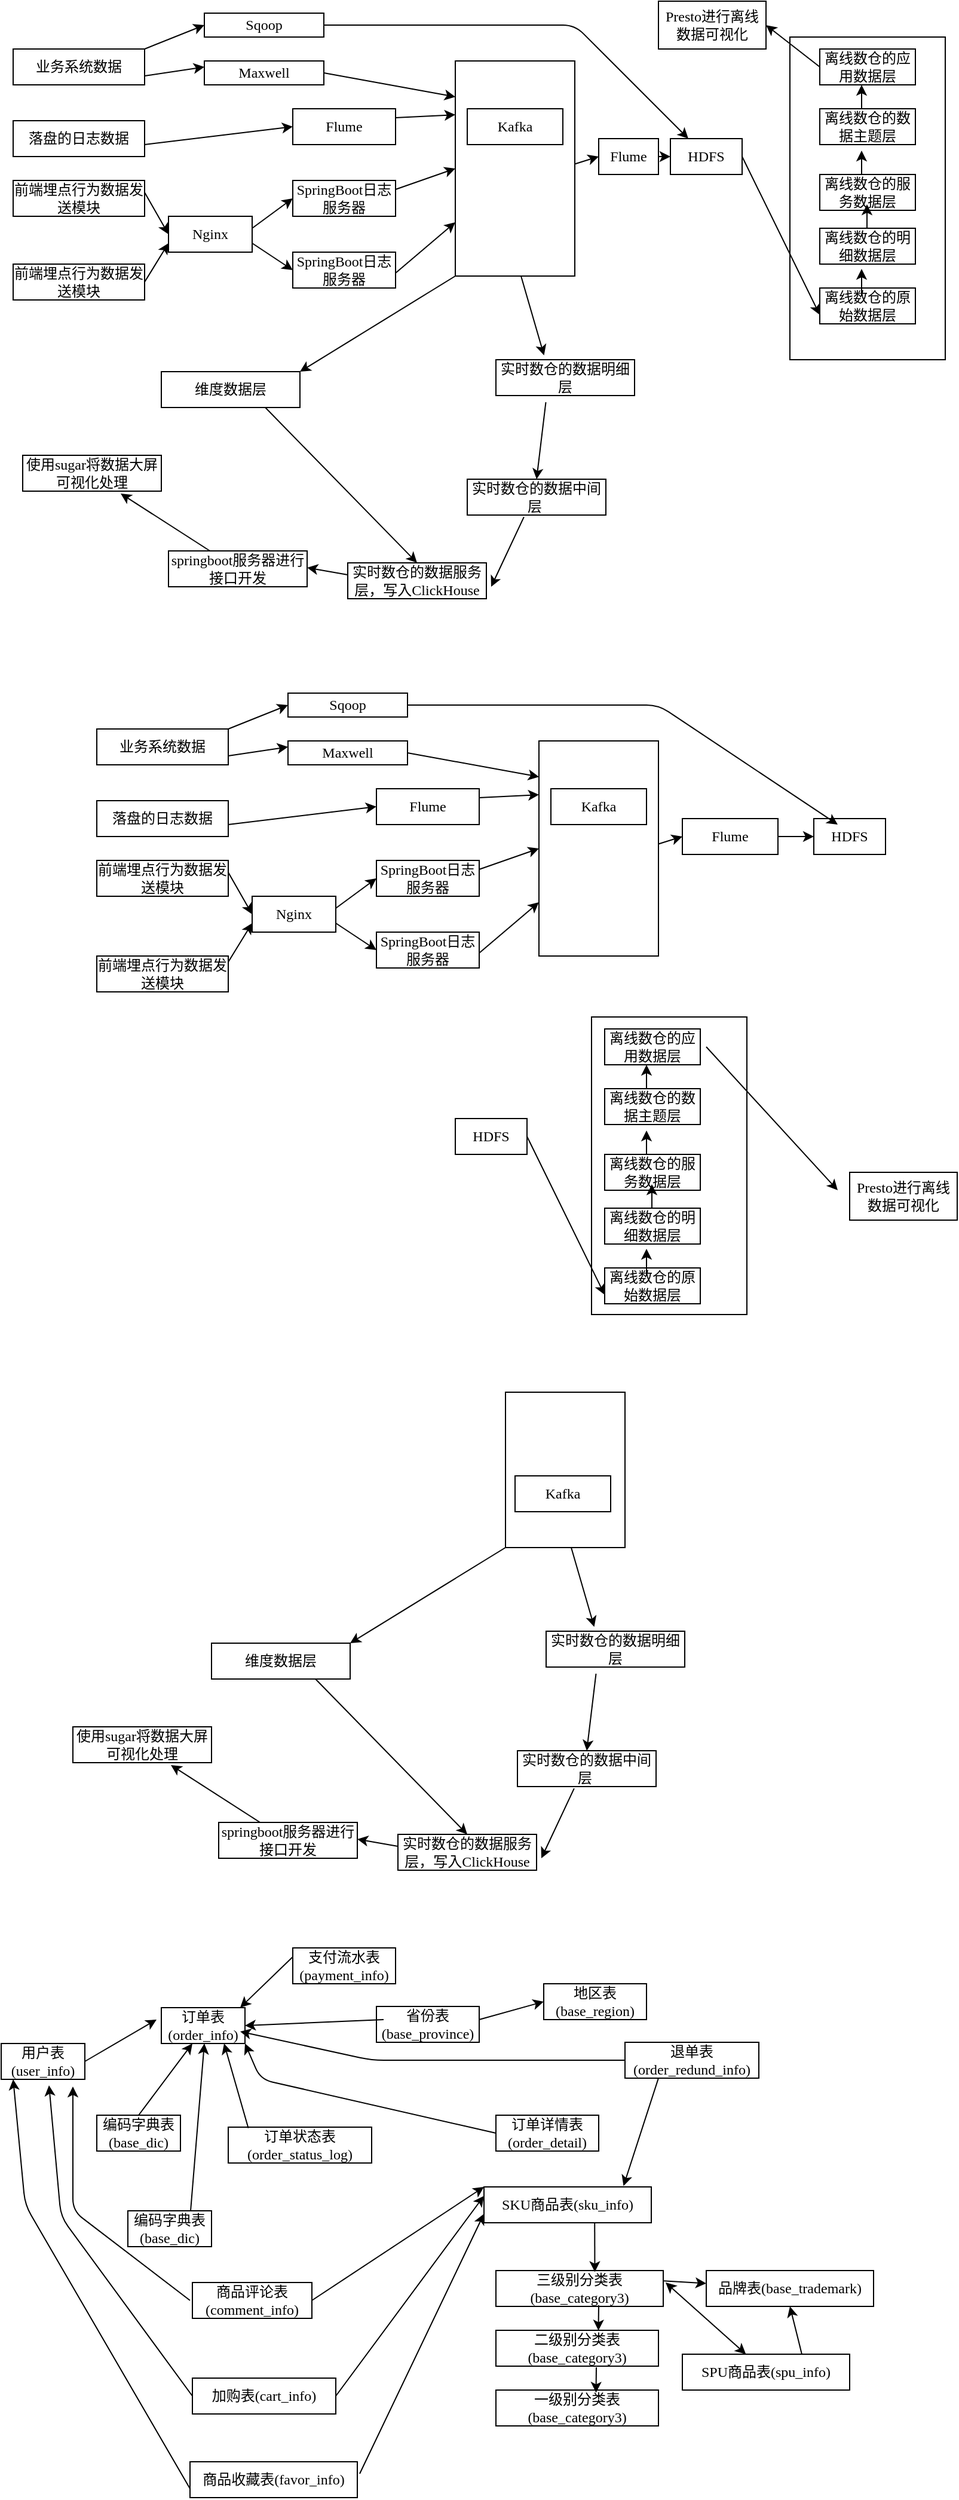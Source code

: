 <mxfile version="14.7.10" type="github">
  <diagram id="Qwx9zq2sir0bRJ4KOppv" name="Page-1">
    <mxGraphModel dx="865" dy="463" grid="1" gridSize="10" guides="1" tooltips="1" connect="1" arrows="1" fold="1" page="1" pageScale="1" pageWidth="827" pageHeight="1169" math="0" shadow="0">
      <root>
        <mxCell id="0" />
        <mxCell id="1" parent="0" />
        <mxCell id="wg6ZkskC5Z3pUsl3hz7F-1" value="业务系统数据" style="rounded=0;whiteSpace=wrap;html=1;fontFamily=楷体;" vertex="1" parent="1">
          <mxGeometry x="20" y="101" width="110" height="30" as="geometry" />
        </mxCell>
        <mxCell id="wg6ZkskC5Z3pUsl3hz7F-2" value="Sqoop" style="rounded=0;whiteSpace=wrap;html=1;fontFamily=楷体;" vertex="1" parent="1">
          <mxGeometry x="180" y="71" width="100" height="20" as="geometry" />
        </mxCell>
        <mxCell id="wg6ZkskC5Z3pUsl3hz7F-3" value="Maxwell" style="rounded=0;whiteSpace=wrap;html=1;fontFamily=楷体;" vertex="1" parent="1">
          <mxGeometry x="180" y="111" width="100" height="20" as="geometry" />
        </mxCell>
        <mxCell id="wg6ZkskC5Z3pUsl3hz7F-4" value="" style="endArrow=classic;html=1;exitX=1;exitY=0;exitDx=0;exitDy=0;fontFamily=楷体;" edge="1" parent="1" source="wg6ZkskC5Z3pUsl3hz7F-1">
          <mxGeometry width="50" height="50" relative="1" as="geometry">
            <mxPoint x="130" y="121" as="sourcePoint" />
            <mxPoint x="180" y="81" as="targetPoint" />
          </mxGeometry>
        </mxCell>
        <mxCell id="wg6ZkskC5Z3pUsl3hz7F-6" value="落盘的日志数据" style="rounded=0;whiteSpace=wrap;html=1;fontFamily=楷体;" vertex="1" parent="1">
          <mxGeometry x="20" y="161" width="110" height="30" as="geometry" />
        </mxCell>
        <mxCell id="wg6ZkskC5Z3pUsl3hz7F-7" value="前端埋点行为数据发送模块" style="rounded=0;whiteSpace=wrap;html=1;fontFamily=楷体;" vertex="1" parent="1">
          <mxGeometry x="20" y="281" width="110" height="30" as="geometry" />
        </mxCell>
        <mxCell id="wg6ZkskC5Z3pUsl3hz7F-8" value="前端埋点行为数据发送模块" style="rounded=0;whiteSpace=wrap;html=1;fontFamily=楷体;" vertex="1" parent="1">
          <mxGeometry x="20" y="211" width="110" height="30" as="geometry" />
        </mxCell>
        <mxCell id="wg6ZkskC5Z3pUsl3hz7F-9" value="Nginx" style="rounded=0;whiteSpace=wrap;html=1;fontFamily=楷体;" vertex="1" parent="1">
          <mxGeometry x="150" y="241" width="70" height="30" as="geometry" />
        </mxCell>
        <mxCell id="wg6ZkskC5Z3pUsl3hz7F-10" value="SpringBoot日志服务器" style="rounded=0;whiteSpace=wrap;html=1;fontFamily=楷体;" vertex="1" parent="1">
          <mxGeometry x="254" y="211" width="86" height="30" as="geometry" />
        </mxCell>
        <mxCell id="wg6ZkskC5Z3pUsl3hz7F-11" value="SpringBoot日志服务器" style="rounded=0;whiteSpace=wrap;html=1;fontFamily=楷体;" vertex="1" parent="1">
          <mxGeometry x="254" y="271" width="86" height="30" as="geometry" />
        </mxCell>
        <mxCell id="wg6ZkskC5Z3pUsl3hz7F-13" value="" style="rounded=0;whiteSpace=wrap;html=1;fontFamily=楷体;" vertex="1" parent="1">
          <mxGeometry x="390" y="111" width="100" height="180" as="geometry" />
        </mxCell>
        <mxCell id="wg6ZkskC5Z3pUsl3hz7F-14" value="Flume" style="rounded=0;whiteSpace=wrap;html=1;fontFamily=楷体;" vertex="1" parent="1">
          <mxGeometry x="254" y="151" width="86" height="30" as="geometry" />
        </mxCell>
        <mxCell id="wg6ZkskC5Z3pUsl3hz7F-15" value="Flume" style="rounded=0;whiteSpace=wrap;html=1;fontFamily=楷体;" vertex="1" parent="1">
          <mxGeometry x="510" y="176" width="50" height="30" as="geometry" />
        </mxCell>
        <mxCell id="wg6ZkskC5Z3pUsl3hz7F-16" value="HDFS" style="rounded=0;whiteSpace=wrap;html=1;fontFamily=楷体;" vertex="1" parent="1">
          <mxGeometry x="570" y="176" width="60" height="30" as="geometry" />
        </mxCell>
        <mxCell id="wg6ZkskC5Z3pUsl3hz7F-419" value="" style="rounded=0;whiteSpace=wrap;html=1;fontFamily=楷体;" vertex="1" parent="1">
          <mxGeometry x="670" y="91" width="130" height="270" as="geometry" />
        </mxCell>
        <mxCell id="wg6ZkskC5Z3pUsl3hz7F-420" value="Presto进行离线数据可视化" style="rounded=0;whiteSpace=wrap;html=1;fontFamily=楷体;" vertex="1" parent="1">
          <mxGeometry x="560" y="61" width="90" height="40" as="geometry" />
        </mxCell>
        <mxCell id="wg6ZkskC5Z3pUsl3hz7F-421" value="Kafka" style="rounded=0;whiteSpace=wrap;html=1;fontFamily=楷体;" vertex="1" parent="1">
          <mxGeometry x="400" y="151" width="80" height="30" as="geometry" />
        </mxCell>
        <mxCell id="wg6ZkskC5Z3pUsl3hz7F-422" value="" style="endArrow=classic;html=1;exitX=1;exitY=0.75;exitDx=0;exitDy=0;entryX=0;entryY=0.25;entryDx=0;entryDy=0;fontFamily=楷体;" edge="1" parent="1" source="wg6ZkskC5Z3pUsl3hz7F-1" target="wg6ZkskC5Z3pUsl3hz7F-3">
          <mxGeometry width="50" height="50" relative="1" as="geometry">
            <mxPoint x="140" y="111" as="sourcePoint" />
            <mxPoint x="190" y="91" as="targetPoint" />
          </mxGeometry>
        </mxCell>
        <mxCell id="wg6ZkskC5Z3pUsl3hz7F-423" value="离线数仓的明细数据层" style="rounded=0;whiteSpace=wrap;html=1;fontFamily=楷体;" vertex="1" parent="1">
          <mxGeometry x="695" y="251" width="80" height="30" as="geometry" />
        </mxCell>
        <mxCell id="wg6ZkskC5Z3pUsl3hz7F-424" value="离线数仓的服务数据层" style="rounded=0;whiteSpace=wrap;html=1;fontFamily=楷体;" vertex="1" parent="1">
          <mxGeometry x="695" y="206" width="80" height="30" as="geometry" />
        </mxCell>
        <mxCell id="wg6ZkskC5Z3pUsl3hz7F-425" value="离线数仓的数据主题层" style="rounded=0;whiteSpace=wrap;html=1;fontFamily=楷体;" vertex="1" parent="1">
          <mxGeometry x="695" y="151" width="80" height="30" as="geometry" />
        </mxCell>
        <mxCell id="wg6ZkskC5Z3pUsl3hz7F-426" value="离线数仓的应用数据层" style="rounded=0;whiteSpace=wrap;html=1;fontFamily=楷体;" vertex="1" parent="1">
          <mxGeometry x="695" y="101" width="80" height="30" as="geometry" />
        </mxCell>
        <mxCell id="wg6ZkskC5Z3pUsl3hz7F-427" value="离线数仓的原始数据层" style="rounded=0;whiteSpace=wrap;html=1;fontFamily=楷体;" vertex="1" parent="1">
          <mxGeometry x="695" y="301" width="80" height="30" as="geometry" />
        </mxCell>
        <mxCell id="wg6ZkskC5Z3pUsl3hz7F-428" value="实时数仓的数据明细层" style="rounded=0;whiteSpace=wrap;html=1;fontFamily=楷体;" vertex="1" parent="1">
          <mxGeometry x="424" y="361" width="116" height="30" as="geometry" />
        </mxCell>
        <mxCell id="wg6ZkskC5Z3pUsl3hz7F-429" value="实时数仓的数据中间层&lt;span style=&quot;white-space: pre&quot;&gt;	&lt;/span&gt;" style="rounded=0;whiteSpace=wrap;html=1;fontFamily=楷体;" vertex="1" parent="1">
          <mxGeometry x="400" y="461" width="116" height="30" as="geometry" />
        </mxCell>
        <mxCell id="wg6ZkskC5Z3pUsl3hz7F-430" value="实时数仓的数据服务层，写入ClickHouse" style="rounded=0;whiteSpace=wrap;html=1;fontFamily=楷体;" vertex="1" parent="1">
          <mxGeometry x="300" y="531" width="116" height="30" as="geometry" />
        </mxCell>
        <mxCell id="wg6ZkskC5Z3pUsl3hz7F-431" value="springboot服务器进行接口开发" style="rounded=0;whiteSpace=wrap;html=1;fontFamily=楷体;" vertex="1" parent="1">
          <mxGeometry x="150" y="521" width="116" height="30" as="geometry" />
        </mxCell>
        <mxCell id="wg6ZkskC5Z3pUsl3hz7F-432" value="使用sugar将数据大屏可视化处理" style="rounded=0;whiteSpace=wrap;html=1;fontFamily=楷体;" vertex="1" parent="1">
          <mxGeometry x="28" y="441" width="116" height="30" as="geometry" />
        </mxCell>
        <mxCell id="wg6ZkskC5Z3pUsl3hz7F-433" value="维度数据层" style="rounded=0;whiteSpace=wrap;html=1;fontFamily=楷体;" vertex="1" parent="1">
          <mxGeometry x="144" y="371" width="116" height="30" as="geometry" />
        </mxCell>
        <mxCell id="wg6ZkskC5Z3pUsl3hz7F-434" value="" style="endArrow=classic;html=1;exitX=1;exitY=0;exitDx=0;exitDy=0;entryX=0;entryY=0.5;entryDx=0;entryDy=0;fontFamily=楷体;" edge="1" parent="1" target="wg6ZkskC5Z3pUsl3hz7F-14">
          <mxGeometry width="50" height="50" relative="1" as="geometry">
            <mxPoint x="130" y="181" as="sourcePoint" />
            <mxPoint x="180" y="161" as="targetPoint" />
          </mxGeometry>
        </mxCell>
        <mxCell id="wg6ZkskC5Z3pUsl3hz7F-435" value="" style="endArrow=classic;html=1;exitX=1;exitY=0;exitDx=0;exitDy=0;entryX=0;entryY=0.5;entryDx=0;entryDy=0;fontFamily=楷体;" edge="1" parent="1" target="wg6ZkskC5Z3pUsl3hz7F-9">
          <mxGeometry width="50" height="50" relative="1" as="geometry">
            <mxPoint x="130" y="221" as="sourcePoint" />
            <mxPoint x="254" y="206" as="targetPoint" />
          </mxGeometry>
        </mxCell>
        <mxCell id="wg6ZkskC5Z3pUsl3hz7F-436" value="" style="endArrow=classic;html=1;exitX=1;exitY=0.5;exitDx=0;exitDy=0;entryX=0;entryY=0.75;entryDx=0;entryDy=0;fontFamily=楷体;" edge="1" parent="1" source="wg6ZkskC5Z3pUsl3hz7F-7" target="wg6ZkskC5Z3pUsl3hz7F-9">
          <mxGeometry width="50" height="50" relative="1" as="geometry">
            <mxPoint x="140" y="231" as="sourcePoint" />
            <mxPoint x="160" y="266" as="targetPoint" />
          </mxGeometry>
        </mxCell>
        <mxCell id="wg6ZkskC5Z3pUsl3hz7F-437" value="" style="endArrow=classic;html=1;exitX=1;exitY=0;exitDx=0;exitDy=0;entryX=0;entryY=0.5;entryDx=0;entryDy=0;fontFamily=楷体;" edge="1" parent="1" target="wg6ZkskC5Z3pUsl3hz7F-10">
          <mxGeometry width="50" height="50" relative="1" as="geometry">
            <mxPoint x="220" y="251" as="sourcePoint" />
            <mxPoint x="344" y="236" as="targetPoint" />
          </mxGeometry>
        </mxCell>
        <mxCell id="wg6ZkskC5Z3pUsl3hz7F-438" value="" style="endArrow=classic;html=1;exitX=1;exitY=0.75;exitDx=0;exitDy=0;entryX=0;entryY=0.5;entryDx=0;entryDy=0;fontFamily=楷体;" edge="1" parent="1" source="wg6ZkskC5Z3pUsl3hz7F-9" target="wg6ZkskC5Z3pUsl3hz7F-11">
          <mxGeometry width="50" height="50" relative="1" as="geometry">
            <mxPoint x="230" y="261" as="sourcePoint" />
            <mxPoint x="264" y="236" as="targetPoint" />
          </mxGeometry>
        </mxCell>
        <mxCell id="wg6ZkskC5Z3pUsl3hz7F-439" value="" style="endArrow=classic;html=1;exitX=1;exitY=0.25;exitDx=0;exitDy=0;entryX=0;entryY=0.25;entryDx=0;entryDy=0;fontFamily=楷体;" edge="1" parent="1" source="wg6ZkskC5Z3pUsl3hz7F-14" target="wg6ZkskC5Z3pUsl3hz7F-13">
          <mxGeometry width="50" height="50" relative="1" as="geometry">
            <mxPoint x="340" y="176" as="sourcePoint" />
            <mxPoint x="374" y="151" as="targetPoint" />
          </mxGeometry>
        </mxCell>
        <mxCell id="wg6ZkskC5Z3pUsl3hz7F-440" value="" style="endArrow=classic;html=1;exitX=1;exitY=0.25;exitDx=0;exitDy=0;entryX=0;entryY=0.5;entryDx=0;entryDy=0;fontFamily=楷体;" edge="1" parent="1" source="wg6ZkskC5Z3pUsl3hz7F-10" target="wg6ZkskC5Z3pUsl3hz7F-13">
          <mxGeometry width="50" height="50" relative="1" as="geometry">
            <mxPoint x="350" y="168.5" as="sourcePoint" />
            <mxPoint x="400" y="166" as="targetPoint" />
          </mxGeometry>
        </mxCell>
        <mxCell id="wg6ZkskC5Z3pUsl3hz7F-442" value="" style="endArrow=classic;html=1;exitX=1;exitY=0.25;exitDx=0;exitDy=0;entryX=0;entryY=0.75;entryDx=0;entryDy=0;fontFamily=楷体;" edge="1" parent="1" target="wg6ZkskC5Z3pUsl3hz7F-13">
          <mxGeometry width="50" height="50" relative="1" as="geometry">
            <mxPoint x="340" y="288.5" as="sourcePoint" />
            <mxPoint x="390" y="271" as="targetPoint" />
          </mxGeometry>
        </mxCell>
        <mxCell id="wg6ZkskC5Z3pUsl3hz7F-443" value="" style="endArrow=classic;html=1;exitX=1;exitY=0.25;exitDx=0;exitDy=0;entryX=0;entryY=0.5;entryDx=0;entryDy=0;fontFamily=楷体;" edge="1" parent="1" target="wg6ZkskC5Z3pUsl3hz7F-15">
          <mxGeometry width="50" height="50" relative="1" as="geometry">
            <mxPoint x="490" y="197.25" as="sourcePoint" />
            <mxPoint x="540" y="154.75" as="targetPoint" />
          </mxGeometry>
        </mxCell>
        <mxCell id="wg6ZkskC5Z3pUsl3hz7F-444" value="" style="endArrow=classic;html=1;exitX=1;exitY=0.25;exitDx=0;exitDy=0;fontFamily=楷体;" edge="1" parent="1">
          <mxGeometry width="50" height="50" relative="1" as="geometry">
            <mxPoint x="590" y="191" as="sourcePoint" />
            <mxPoint x="590" y="191" as="targetPoint" />
          </mxGeometry>
        </mxCell>
        <mxCell id="wg6ZkskC5Z3pUsl3hz7F-445" value="" style="endArrow=classic;html=1;exitX=1;exitY=0.5;exitDx=0;exitDy=0;entryX=0;entryY=0.75;entryDx=0;entryDy=0;fontFamily=楷体;" edge="1" parent="1" source="wg6ZkskC5Z3pUsl3hz7F-16" target="wg6ZkskC5Z3pUsl3hz7F-427">
          <mxGeometry width="50" height="50" relative="1" as="geometry">
            <mxPoint x="730" y="271" as="sourcePoint" />
            <mxPoint x="720" y="191" as="targetPoint" />
          </mxGeometry>
        </mxCell>
        <mxCell id="wg6ZkskC5Z3pUsl3hz7F-446" value="" style="endArrow=classic;html=1;exitX=1;exitY=0.25;exitDx=0;exitDy=0;fontFamily=楷体;" edge="1" parent="1">
          <mxGeometry width="50" height="50" relative="1" as="geometry">
            <mxPoint x="730" y="307.25" as="sourcePoint" />
            <mxPoint x="730" y="285" as="targetPoint" />
            <Array as="points" />
          </mxGeometry>
        </mxCell>
        <mxCell id="wg6ZkskC5Z3pUsl3hz7F-451" value="" style="endArrow=classic;html=1;fontFamily=楷体;" edge="1" parent="1">
          <mxGeometry width="50" height="50" relative="1" as="geometry">
            <mxPoint x="734.5" y="251" as="sourcePoint" />
            <mxPoint x="734.5" y="231" as="targetPoint" />
            <Array as="points" />
          </mxGeometry>
        </mxCell>
        <mxCell id="wg6ZkskC5Z3pUsl3hz7F-452" value="" style="endArrow=classic;html=1;fontFamily=楷体;" edge="1" parent="1">
          <mxGeometry width="50" height="50" relative="1" as="geometry">
            <mxPoint x="730" y="151" as="sourcePoint" />
            <mxPoint x="730" y="131" as="targetPoint" />
            <Array as="points" />
          </mxGeometry>
        </mxCell>
        <mxCell id="wg6ZkskC5Z3pUsl3hz7F-453" value="" style="endArrow=classic;html=1;fontFamily=楷体;" edge="1" parent="1">
          <mxGeometry width="50" height="50" relative="1" as="geometry">
            <mxPoint x="730" y="206" as="sourcePoint" />
            <mxPoint x="730" y="186" as="targetPoint" />
            <Array as="points" />
          </mxGeometry>
        </mxCell>
        <mxCell id="wg6ZkskC5Z3pUsl3hz7F-454" value="" style="endArrow=classic;html=1;exitX=0;exitY=0.5;exitDx=0;exitDy=0;entryX=1;entryY=0.5;entryDx=0;entryDy=0;fontFamily=楷体;" edge="1" parent="1" source="wg6ZkskC5Z3pUsl3hz7F-426" target="wg6ZkskC5Z3pUsl3hz7F-420">
          <mxGeometry width="50" height="50" relative="1" as="geometry">
            <mxPoint x="785" y="100" as="sourcePoint" />
            <mxPoint x="660" y="80" as="targetPoint" />
            <Array as="points" />
          </mxGeometry>
        </mxCell>
        <mxCell id="wg6ZkskC5Z3pUsl3hz7F-455" value="" style="endArrow=classic;html=1;exitX=1;exitY=0.5;exitDx=0;exitDy=0;entryX=0.347;entryY=-0.12;entryDx=0;entryDy=0;entryPerimeter=0;fontFamily=楷体;" edge="1" parent="1" target="wg6ZkskC5Z3pUsl3hz7F-428">
          <mxGeometry width="50" height="50" relative="1" as="geometry">
            <mxPoint x="445" y="291" as="sourcePoint" />
            <mxPoint x="470" y="371" as="targetPoint" />
          </mxGeometry>
        </mxCell>
        <mxCell id="wg6ZkskC5Z3pUsl3hz7F-456" value="" style="endArrow=classic;html=1;exitX=1;exitY=0.5;exitDx=0;exitDy=0;entryX=1;entryY=0;entryDx=0;entryDy=0;fontFamily=楷体;" edge="1" parent="1" target="wg6ZkskC5Z3pUsl3hz7F-433">
          <mxGeometry width="50" height="50" relative="1" as="geometry">
            <mxPoint x="390" y="291" as="sourcePoint" />
            <mxPoint x="415" y="371" as="targetPoint" />
          </mxGeometry>
        </mxCell>
        <mxCell id="wg6ZkskC5Z3pUsl3hz7F-457" value="" style="endArrow=classic;html=1;exitX=0.75;exitY=1;exitDx=0;exitDy=0;entryX=0.5;entryY=0;entryDx=0;entryDy=0;fontFamily=楷体;" edge="1" parent="1" source="wg6ZkskC5Z3pUsl3hz7F-433" target="wg6ZkskC5Z3pUsl3hz7F-430">
          <mxGeometry width="50" height="50" relative="1" as="geometry">
            <mxPoint x="400" y="301" as="sourcePoint" />
            <mxPoint x="270" y="381" as="targetPoint" />
          </mxGeometry>
        </mxCell>
        <mxCell id="wg6ZkskC5Z3pUsl3hz7F-458" value="" style="endArrow=classic;html=1;exitX=0.36;exitY=1.187;exitDx=0;exitDy=0;exitPerimeter=0;entryX=0.5;entryY=0;entryDx=0;entryDy=0;fontFamily=楷体;" edge="1" parent="1" source="wg6ZkskC5Z3pUsl3hz7F-428" target="wg6ZkskC5Z3pUsl3hz7F-429">
          <mxGeometry width="50" height="50" relative="1" as="geometry">
            <mxPoint x="455" y="301" as="sourcePoint" />
            <mxPoint x="466" y="461" as="targetPoint" />
          </mxGeometry>
        </mxCell>
        <mxCell id="wg6ZkskC5Z3pUsl3hz7F-459" value="" style="endArrow=classic;html=1;exitX=0.409;exitY=1.053;exitDx=0;exitDy=0;exitPerimeter=0;fontFamily=楷体;" edge="1" parent="1" source="wg6ZkskC5Z3pUsl3hz7F-429">
          <mxGeometry width="50" height="50" relative="1" as="geometry">
            <mxPoint x="475.76" y="406.61" as="sourcePoint" />
            <mxPoint x="420" y="551" as="targetPoint" />
          </mxGeometry>
        </mxCell>
        <mxCell id="wg6ZkskC5Z3pUsl3hz7F-460" value="" style="endArrow=classic;html=1;fontFamily=楷体;" edge="1" parent="1">
          <mxGeometry width="50" height="50" relative="1" as="geometry">
            <mxPoint x="300" y="541" as="sourcePoint" />
            <mxPoint x="266" y="535" as="targetPoint" />
            <Array as="points" />
          </mxGeometry>
        </mxCell>
        <mxCell id="wg6ZkskC5Z3pUsl3hz7F-461" value="" style="endArrow=classic;html=1;fontFamily=楷体;" edge="1" parent="1" source="wg6ZkskC5Z3pUsl3hz7F-431">
          <mxGeometry width="50" height="50" relative="1" as="geometry">
            <mxPoint x="144" y="479" as="sourcePoint" />
            <mxPoint x="110" y="473" as="targetPoint" />
            <Array as="points" />
          </mxGeometry>
        </mxCell>
        <mxCell id="wg6ZkskC5Z3pUsl3hz7F-462" value="" style="endArrow=classic;html=1;exitX=1;exitY=0.75;exitDx=0;exitDy=0;entryX=0;entryY=0.167;entryDx=0;entryDy=0;entryPerimeter=0;fontFamily=楷体;" edge="1" parent="1" target="wg6ZkskC5Z3pUsl3hz7F-13">
          <mxGeometry width="50" height="50" relative="1" as="geometry">
            <mxPoint x="280" y="121" as="sourcePoint" />
            <mxPoint x="330" y="113.5" as="targetPoint" />
          </mxGeometry>
        </mxCell>
        <mxCell id="wg6ZkskC5Z3pUsl3hz7F-463" value="" style="endArrow=classic;html=1;exitX=1;exitY=0;exitDx=0;exitDy=0;entryX=0.25;entryY=0;entryDx=0;entryDy=0;fontFamily=楷体;" edge="1" parent="1" target="wg6ZkskC5Z3pUsl3hz7F-16">
          <mxGeometry width="50" height="50" relative="1" as="geometry">
            <mxPoint x="280" y="81" as="sourcePoint" />
            <mxPoint x="640" y="181" as="targetPoint" />
            <Array as="points">
              <mxPoint x="490" y="81" />
            </Array>
          </mxGeometry>
        </mxCell>
        <mxCell id="wg6ZkskC5Z3pUsl3hz7F-464" value="业务系统数据" style="rounded=0;whiteSpace=wrap;html=1;fontFamily=楷体;" vertex="1" parent="1">
          <mxGeometry x="90" y="670" width="110" height="30" as="geometry" />
        </mxCell>
        <mxCell id="wg6ZkskC5Z3pUsl3hz7F-465" value="Sqoop" style="rounded=0;whiteSpace=wrap;html=1;fontFamily=楷体;" vertex="1" parent="1">
          <mxGeometry x="250" y="640" width="100" height="20" as="geometry" />
        </mxCell>
        <mxCell id="wg6ZkskC5Z3pUsl3hz7F-466" value="Maxwell" style="rounded=0;whiteSpace=wrap;html=1;fontFamily=楷体;" vertex="1" parent="1">
          <mxGeometry x="250" y="680" width="100" height="20" as="geometry" />
        </mxCell>
        <mxCell id="wg6ZkskC5Z3pUsl3hz7F-467" value="" style="endArrow=classic;html=1;exitX=1;exitY=0;exitDx=0;exitDy=0;fontFamily=楷体;" edge="1" parent="1" source="wg6ZkskC5Z3pUsl3hz7F-464">
          <mxGeometry width="50" height="50" relative="1" as="geometry">
            <mxPoint x="200" y="690" as="sourcePoint" />
            <mxPoint x="250" y="650" as="targetPoint" />
          </mxGeometry>
        </mxCell>
        <mxCell id="wg6ZkskC5Z3pUsl3hz7F-468" value="落盘的日志数据" style="rounded=0;whiteSpace=wrap;html=1;fontFamily=楷体;" vertex="1" parent="1">
          <mxGeometry x="90" y="730" width="110" height="30" as="geometry" />
        </mxCell>
        <mxCell id="wg6ZkskC5Z3pUsl3hz7F-469" value="前端埋点行为数据发送模块" style="rounded=0;whiteSpace=wrap;html=1;fontFamily=楷体;" vertex="1" parent="1">
          <mxGeometry x="90" y="860" width="110" height="30" as="geometry" />
        </mxCell>
        <mxCell id="wg6ZkskC5Z3pUsl3hz7F-470" value="前端埋点行为数据发送模块" style="rounded=0;whiteSpace=wrap;html=1;fontFamily=楷体;" vertex="1" parent="1">
          <mxGeometry x="90" y="780" width="110" height="30" as="geometry" />
        </mxCell>
        <mxCell id="wg6ZkskC5Z3pUsl3hz7F-471" value="Nginx" style="rounded=0;whiteSpace=wrap;html=1;fontFamily=楷体;" vertex="1" parent="1">
          <mxGeometry x="220" y="810" width="70" height="30" as="geometry" />
        </mxCell>
        <mxCell id="wg6ZkskC5Z3pUsl3hz7F-472" value="SpringBoot日志服务器" style="rounded=0;whiteSpace=wrap;html=1;fontFamily=楷体;" vertex="1" parent="1">
          <mxGeometry x="324" y="780" width="86" height="30" as="geometry" />
        </mxCell>
        <mxCell id="wg6ZkskC5Z3pUsl3hz7F-473" value="SpringBoot日志服务器" style="rounded=0;whiteSpace=wrap;html=1;fontFamily=楷体;" vertex="1" parent="1">
          <mxGeometry x="324" y="840" width="86" height="30" as="geometry" />
        </mxCell>
        <mxCell id="wg6ZkskC5Z3pUsl3hz7F-474" value="" style="rounded=0;whiteSpace=wrap;html=1;fontFamily=楷体;" vertex="1" parent="1">
          <mxGeometry x="460" y="680" width="100" height="180" as="geometry" />
        </mxCell>
        <mxCell id="wg6ZkskC5Z3pUsl3hz7F-475" value="Flume" style="rounded=0;whiteSpace=wrap;html=1;fontFamily=楷体;" vertex="1" parent="1">
          <mxGeometry x="324" y="720" width="86" height="30" as="geometry" />
        </mxCell>
        <mxCell id="wg6ZkskC5Z3pUsl3hz7F-476" value="Flume" style="rounded=0;whiteSpace=wrap;html=1;fontFamily=楷体;" vertex="1" parent="1">
          <mxGeometry x="580" y="745" width="80" height="30" as="geometry" />
        </mxCell>
        <mxCell id="wg6ZkskC5Z3pUsl3hz7F-477" value="HDFS" style="rounded=0;whiteSpace=wrap;html=1;fontFamily=楷体;" vertex="1" parent="1">
          <mxGeometry x="690" y="745" width="60" height="30" as="geometry" />
        </mxCell>
        <mxCell id="wg6ZkskC5Z3pUsl3hz7F-479" value="Kafka" style="rounded=0;whiteSpace=wrap;html=1;fontFamily=楷体;" vertex="1" parent="1">
          <mxGeometry x="470" y="720" width="80" height="30" as="geometry" />
        </mxCell>
        <mxCell id="wg6ZkskC5Z3pUsl3hz7F-480" value="" style="endArrow=classic;html=1;exitX=1;exitY=0.75;exitDx=0;exitDy=0;entryX=0;entryY=0.25;entryDx=0;entryDy=0;fontFamily=楷体;" edge="1" parent="1" source="wg6ZkskC5Z3pUsl3hz7F-464" target="wg6ZkskC5Z3pUsl3hz7F-466">
          <mxGeometry width="50" height="50" relative="1" as="geometry">
            <mxPoint x="210" y="680" as="sourcePoint" />
            <mxPoint x="260" y="660" as="targetPoint" />
          </mxGeometry>
        </mxCell>
        <mxCell id="wg6ZkskC5Z3pUsl3hz7F-481" value="" style="endArrow=classic;html=1;exitX=1;exitY=0;exitDx=0;exitDy=0;entryX=0;entryY=0.5;entryDx=0;entryDy=0;fontFamily=楷体;" edge="1" parent="1" target="wg6ZkskC5Z3pUsl3hz7F-475">
          <mxGeometry width="50" height="50" relative="1" as="geometry">
            <mxPoint x="200" y="750" as="sourcePoint" />
            <mxPoint x="250" y="730" as="targetPoint" />
          </mxGeometry>
        </mxCell>
        <mxCell id="wg6ZkskC5Z3pUsl3hz7F-482" value="" style="endArrow=classic;html=1;exitX=1;exitY=0;exitDx=0;exitDy=0;entryX=0;entryY=0.5;entryDx=0;entryDy=0;fontFamily=楷体;" edge="1" parent="1" target="wg6ZkskC5Z3pUsl3hz7F-471">
          <mxGeometry width="50" height="50" relative="1" as="geometry">
            <mxPoint x="200" y="790" as="sourcePoint" />
            <mxPoint x="324" y="775" as="targetPoint" />
          </mxGeometry>
        </mxCell>
        <mxCell id="wg6ZkskC5Z3pUsl3hz7F-483" value="" style="endArrow=classic;html=1;exitX=1;exitY=0.5;exitDx=0;exitDy=0;entryX=0;entryY=0.75;entryDx=0;entryDy=0;fontFamily=楷体;" edge="1" parent="1" target="wg6ZkskC5Z3pUsl3hz7F-471">
          <mxGeometry width="50" height="50" relative="1" as="geometry">
            <mxPoint x="200" y="865" as="sourcePoint" />
            <mxPoint x="230" y="835" as="targetPoint" />
          </mxGeometry>
        </mxCell>
        <mxCell id="wg6ZkskC5Z3pUsl3hz7F-484" value="" style="endArrow=classic;html=1;exitX=1;exitY=0;exitDx=0;exitDy=0;entryX=0;entryY=0.5;entryDx=0;entryDy=0;fontFamily=楷体;" edge="1" parent="1" target="wg6ZkskC5Z3pUsl3hz7F-472">
          <mxGeometry width="50" height="50" relative="1" as="geometry">
            <mxPoint x="290" y="820" as="sourcePoint" />
            <mxPoint x="414" y="805" as="targetPoint" />
          </mxGeometry>
        </mxCell>
        <mxCell id="wg6ZkskC5Z3pUsl3hz7F-485" value="" style="endArrow=classic;html=1;exitX=1;exitY=0.75;exitDx=0;exitDy=0;entryX=0;entryY=0.5;entryDx=0;entryDy=0;fontFamily=楷体;" edge="1" parent="1" source="wg6ZkskC5Z3pUsl3hz7F-471" target="wg6ZkskC5Z3pUsl3hz7F-473">
          <mxGeometry width="50" height="50" relative="1" as="geometry">
            <mxPoint x="300" y="830" as="sourcePoint" />
            <mxPoint x="334" y="805" as="targetPoint" />
          </mxGeometry>
        </mxCell>
        <mxCell id="wg6ZkskC5Z3pUsl3hz7F-486" value="" style="endArrow=classic;html=1;exitX=1;exitY=0.25;exitDx=0;exitDy=0;entryX=0;entryY=0.25;entryDx=0;entryDy=0;fontFamily=楷体;" edge="1" parent="1" source="wg6ZkskC5Z3pUsl3hz7F-475" target="wg6ZkskC5Z3pUsl3hz7F-474">
          <mxGeometry width="50" height="50" relative="1" as="geometry">
            <mxPoint x="410" y="745" as="sourcePoint" />
            <mxPoint x="444" y="720" as="targetPoint" />
          </mxGeometry>
        </mxCell>
        <mxCell id="wg6ZkskC5Z3pUsl3hz7F-487" value="" style="endArrow=classic;html=1;exitX=1;exitY=0.25;exitDx=0;exitDy=0;entryX=0;entryY=0.5;entryDx=0;entryDy=0;fontFamily=楷体;" edge="1" parent="1" source="wg6ZkskC5Z3pUsl3hz7F-472" target="wg6ZkskC5Z3pUsl3hz7F-474">
          <mxGeometry width="50" height="50" relative="1" as="geometry">
            <mxPoint x="420" y="737.5" as="sourcePoint" />
            <mxPoint x="470" y="735" as="targetPoint" />
          </mxGeometry>
        </mxCell>
        <mxCell id="wg6ZkskC5Z3pUsl3hz7F-488" value="" style="endArrow=classic;html=1;exitX=1;exitY=0.25;exitDx=0;exitDy=0;entryX=0;entryY=0.75;entryDx=0;entryDy=0;fontFamily=楷体;" edge="1" parent="1" target="wg6ZkskC5Z3pUsl3hz7F-474">
          <mxGeometry width="50" height="50" relative="1" as="geometry">
            <mxPoint x="410" y="857.5" as="sourcePoint" />
            <mxPoint x="460" y="840" as="targetPoint" />
          </mxGeometry>
        </mxCell>
        <mxCell id="wg6ZkskC5Z3pUsl3hz7F-489" value="" style="endArrow=classic;html=1;exitX=1;exitY=0.25;exitDx=0;exitDy=0;entryX=0;entryY=0.5;entryDx=0;entryDy=0;fontFamily=楷体;" edge="1" parent="1" target="wg6ZkskC5Z3pUsl3hz7F-476">
          <mxGeometry width="50" height="50" relative="1" as="geometry">
            <mxPoint x="560" y="766.25" as="sourcePoint" />
            <mxPoint x="610" y="723.75" as="targetPoint" />
          </mxGeometry>
        </mxCell>
        <mxCell id="wg6ZkskC5Z3pUsl3hz7F-490" value="" style="endArrow=classic;html=1;exitX=1;exitY=0.25;exitDx=0;exitDy=0;fontFamily=楷体;" edge="1" parent="1">
          <mxGeometry width="50" height="50" relative="1" as="geometry">
            <mxPoint x="660" y="760" as="sourcePoint" />
            <mxPoint x="690" y="760" as="targetPoint" />
          </mxGeometry>
        </mxCell>
        <mxCell id="wg6ZkskC5Z3pUsl3hz7F-491" value="" style="endArrow=classic;html=1;exitX=1;exitY=0.75;exitDx=0;exitDy=0;entryX=0;entryY=0.167;entryDx=0;entryDy=0;entryPerimeter=0;fontFamily=楷体;" edge="1" parent="1" target="wg6ZkskC5Z3pUsl3hz7F-474">
          <mxGeometry width="50" height="50" relative="1" as="geometry">
            <mxPoint x="350" y="690" as="sourcePoint" />
            <mxPoint x="400" y="682.5" as="targetPoint" />
          </mxGeometry>
        </mxCell>
        <mxCell id="wg6ZkskC5Z3pUsl3hz7F-492" value="" style="endArrow=classic;html=1;exitX=1;exitY=0;exitDx=0;exitDy=0;fontFamily=楷体;" edge="1" parent="1">
          <mxGeometry width="50" height="50" relative="1" as="geometry">
            <mxPoint x="350" y="650" as="sourcePoint" />
            <mxPoint x="710" y="750" as="targetPoint" />
            <Array as="points">
              <mxPoint x="560" y="650" />
            </Array>
          </mxGeometry>
        </mxCell>
        <mxCell id="wg6ZkskC5Z3pUsl3hz7F-540" value="" style="rounded=0;whiteSpace=wrap;html=1;fontFamily=楷体;" vertex="1" parent="1">
          <mxGeometry x="432" y="1225" width="100" height="130" as="geometry" />
        </mxCell>
        <mxCell id="wg6ZkskC5Z3pUsl3hz7F-542" value="Kafka" style="rounded=0;whiteSpace=wrap;html=1;fontFamily=楷体;" vertex="1" parent="1">
          <mxGeometry x="440" y="1295" width="80" height="30" as="geometry" />
        </mxCell>
        <mxCell id="wg6ZkskC5Z3pUsl3hz7F-544" value="实时数仓的数据明细层" style="rounded=0;whiteSpace=wrap;html=1;fontFamily=楷体;" vertex="1" parent="1">
          <mxGeometry x="466" y="1425" width="116" height="30" as="geometry" />
        </mxCell>
        <mxCell id="wg6ZkskC5Z3pUsl3hz7F-545" value="实时数仓的数据中间层&lt;span style=&quot;white-space: pre&quot;&gt;	&lt;/span&gt;" style="rounded=0;whiteSpace=wrap;html=1;fontFamily=楷体;" vertex="1" parent="1">
          <mxGeometry x="442" y="1525" width="116" height="30" as="geometry" />
        </mxCell>
        <mxCell id="wg6ZkskC5Z3pUsl3hz7F-546" value="实时数仓的数据服务层，写入ClickHouse" style="rounded=0;whiteSpace=wrap;html=1;fontFamily=楷体;" vertex="1" parent="1">
          <mxGeometry x="342" y="1595" width="116" height="30" as="geometry" />
        </mxCell>
        <mxCell id="wg6ZkskC5Z3pUsl3hz7F-547" value="springboot服务器进行接口开发" style="rounded=0;whiteSpace=wrap;html=1;fontFamily=楷体;" vertex="1" parent="1">
          <mxGeometry x="192" y="1585" width="116" height="30" as="geometry" />
        </mxCell>
        <mxCell id="wg6ZkskC5Z3pUsl3hz7F-548" value="使用sugar将数据大屏可视化处理" style="rounded=0;whiteSpace=wrap;html=1;fontFamily=楷体;" vertex="1" parent="1">
          <mxGeometry x="70" y="1505" width="116" height="30" as="geometry" />
        </mxCell>
        <mxCell id="wg6ZkskC5Z3pUsl3hz7F-549" value="维度数据层" style="rounded=0;whiteSpace=wrap;html=1;fontFamily=楷体;" vertex="1" parent="1">
          <mxGeometry x="186" y="1435" width="116" height="30" as="geometry" />
        </mxCell>
        <mxCell id="wg6ZkskC5Z3pUsl3hz7F-559" value="" style="endArrow=classic;html=1;exitX=1;exitY=0.5;exitDx=0;exitDy=0;entryX=0.347;entryY=-0.12;entryDx=0;entryDy=0;entryPerimeter=0;fontFamily=楷体;" edge="1" parent="1" target="wg6ZkskC5Z3pUsl3hz7F-544">
          <mxGeometry width="50" height="50" relative="1" as="geometry">
            <mxPoint x="487" y="1355" as="sourcePoint" />
            <mxPoint x="512" y="1435" as="targetPoint" />
          </mxGeometry>
        </mxCell>
        <mxCell id="wg6ZkskC5Z3pUsl3hz7F-560" value="" style="endArrow=classic;html=1;exitX=1;exitY=0.5;exitDx=0;exitDy=0;entryX=1;entryY=0;entryDx=0;entryDy=0;fontFamily=楷体;" edge="1" parent="1" target="wg6ZkskC5Z3pUsl3hz7F-549">
          <mxGeometry width="50" height="50" relative="1" as="geometry">
            <mxPoint x="432" y="1355" as="sourcePoint" />
            <mxPoint x="457" y="1435" as="targetPoint" />
          </mxGeometry>
        </mxCell>
        <mxCell id="wg6ZkskC5Z3pUsl3hz7F-561" value="" style="endArrow=classic;html=1;exitX=0.75;exitY=1;exitDx=0;exitDy=0;entryX=0.5;entryY=0;entryDx=0;entryDy=0;fontFamily=楷体;" edge="1" parent="1" source="wg6ZkskC5Z3pUsl3hz7F-549" target="wg6ZkskC5Z3pUsl3hz7F-546">
          <mxGeometry width="50" height="50" relative="1" as="geometry">
            <mxPoint x="442" y="1365" as="sourcePoint" />
            <mxPoint x="312" y="1445" as="targetPoint" />
          </mxGeometry>
        </mxCell>
        <mxCell id="wg6ZkskC5Z3pUsl3hz7F-562" value="" style="endArrow=classic;html=1;exitX=0.36;exitY=1.187;exitDx=0;exitDy=0;exitPerimeter=0;entryX=0.5;entryY=0;entryDx=0;entryDy=0;fontFamily=楷体;" edge="1" parent="1" source="wg6ZkskC5Z3pUsl3hz7F-544" target="wg6ZkskC5Z3pUsl3hz7F-545">
          <mxGeometry width="50" height="50" relative="1" as="geometry">
            <mxPoint x="497" y="1365" as="sourcePoint" />
            <mxPoint x="508" y="1525" as="targetPoint" />
          </mxGeometry>
        </mxCell>
        <mxCell id="wg6ZkskC5Z3pUsl3hz7F-563" value="" style="endArrow=classic;html=1;exitX=0.409;exitY=1.053;exitDx=0;exitDy=0;exitPerimeter=0;fontFamily=楷体;" edge="1" parent="1" source="wg6ZkskC5Z3pUsl3hz7F-545">
          <mxGeometry width="50" height="50" relative="1" as="geometry">
            <mxPoint x="517.76" y="1470.61" as="sourcePoint" />
            <mxPoint x="462" y="1615" as="targetPoint" />
          </mxGeometry>
        </mxCell>
        <mxCell id="wg6ZkskC5Z3pUsl3hz7F-564" value="" style="endArrow=classic;html=1;fontFamily=楷体;" edge="1" parent="1">
          <mxGeometry width="50" height="50" relative="1" as="geometry">
            <mxPoint x="342" y="1605" as="sourcePoint" />
            <mxPoint x="308" y="1599" as="targetPoint" />
            <Array as="points" />
          </mxGeometry>
        </mxCell>
        <mxCell id="wg6ZkskC5Z3pUsl3hz7F-565" value="" style="endArrow=classic;html=1;fontFamily=楷体;" edge="1" parent="1" source="wg6ZkskC5Z3pUsl3hz7F-547">
          <mxGeometry width="50" height="50" relative="1" as="geometry">
            <mxPoint x="186" y="1543" as="sourcePoint" />
            <mxPoint x="152" y="1537" as="targetPoint" />
            <Array as="points" />
          </mxGeometry>
        </mxCell>
        <mxCell id="wg6ZkskC5Z3pUsl3hz7F-567" value="HDFS" style="rounded=0;whiteSpace=wrap;html=1;fontFamily=楷体;" vertex="1" parent="1">
          <mxGeometry x="390" y="996" width="60" height="30" as="geometry" />
        </mxCell>
        <mxCell id="wg6ZkskC5Z3pUsl3hz7F-568" value="" style="rounded=0;whiteSpace=wrap;html=1;fontFamily=楷体;" vertex="1" parent="1">
          <mxGeometry x="504" y="911" width="130" height="249" as="geometry" />
        </mxCell>
        <mxCell id="wg6ZkskC5Z3pUsl3hz7F-569" value="Presto进行离线数据可视化" style="rounded=0;whiteSpace=wrap;html=1;fontFamily=楷体;" vertex="1" parent="1">
          <mxGeometry x="720" y="1041" width="90" height="40" as="geometry" />
        </mxCell>
        <mxCell id="wg6ZkskC5Z3pUsl3hz7F-570" value="离线数仓的明细数据层" style="rounded=0;whiteSpace=wrap;html=1;fontFamily=楷体;" vertex="1" parent="1">
          <mxGeometry x="515" y="1071" width="80" height="30" as="geometry" />
        </mxCell>
        <mxCell id="wg6ZkskC5Z3pUsl3hz7F-571" value="离线数仓的服务数据层" style="rounded=0;whiteSpace=wrap;html=1;fontFamily=楷体;" vertex="1" parent="1">
          <mxGeometry x="515" y="1026" width="80" height="30" as="geometry" />
        </mxCell>
        <mxCell id="wg6ZkskC5Z3pUsl3hz7F-572" value="离线数仓的数据主题层" style="rounded=0;whiteSpace=wrap;html=1;fontFamily=楷体;" vertex="1" parent="1">
          <mxGeometry x="515" y="971" width="80" height="30" as="geometry" />
        </mxCell>
        <mxCell id="wg6ZkskC5Z3pUsl3hz7F-573" value="离线数仓的应用数据层" style="rounded=0;whiteSpace=wrap;html=1;fontFamily=楷体;" vertex="1" parent="1">
          <mxGeometry x="515" y="921" width="80" height="30" as="geometry" />
        </mxCell>
        <mxCell id="wg6ZkskC5Z3pUsl3hz7F-574" value="离线数仓的原始数据层" style="rounded=0;whiteSpace=wrap;html=1;fontFamily=楷体;" vertex="1" parent="1">
          <mxGeometry x="515" y="1121" width="80" height="30" as="geometry" />
        </mxCell>
        <mxCell id="wg6ZkskC5Z3pUsl3hz7F-576" value="" style="endArrow=classic;html=1;exitX=1;exitY=0.5;exitDx=0;exitDy=0;entryX=0;entryY=0.75;entryDx=0;entryDy=0;fontFamily=楷体;" edge="1" parent="1" source="wg6ZkskC5Z3pUsl3hz7F-567" target="wg6ZkskC5Z3pUsl3hz7F-574">
          <mxGeometry width="50" height="50" relative="1" as="geometry">
            <mxPoint x="500" y="1091" as="sourcePoint" />
            <mxPoint x="490" y="1011" as="targetPoint" />
          </mxGeometry>
        </mxCell>
        <mxCell id="wg6ZkskC5Z3pUsl3hz7F-577" value="" style="endArrow=classic;html=1;exitX=1;exitY=0.25;exitDx=0;exitDy=0;fontFamily=楷体;" edge="1" parent="1">
          <mxGeometry width="50" height="50" relative="1" as="geometry">
            <mxPoint x="550.0" y="1127.25" as="sourcePoint" />
            <mxPoint x="550.0" y="1105" as="targetPoint" />
            <Array as="points" />
          </mxGeometry>
        </mxCell>
        <mxCell id="wg6ZkskC5Z3pUsl3hz7F-578" value="" style="endArrow=classic;html=1;fontFamily=楷体;" edge="1" parent="1">
          <mxGeometry width="50" height="50" relative="1" as="geometry">
            <mxPoint x="554.5" y="1071" as="sourcePoint" />
            <mxPoint x="554.5" y="1051" as="targetPoint" />
            <Array as="points" />
          </mxGeometry>
        </mxCell>
        <mxCell id="wg6ZkskC5Z3pUsl3hz7F-579" value="" style="endArrow=classic;html=1;fontFamily=楷体;" edge="1" parent="1">
          <mxGeometry width="50" height="50" relative="1" as="geometry">
            <mxPoint x="550.0" y="971" as="sourcePoint" />
            <mxPoint x="550.0" y="951" as="targetPoint" />
            <Array as="points" />
          </mxGeometry>
        </mxCell>
        <mxCell id="wg6ZkskC5Z3pUsl3hz7F-580" value="" style="endArrow=classic;html=1;fontFamily=楷体;" edge="1" parent="1">
          <mxGeometry width="50" height="50" relative="1" as="geometry">
            <mxPoint x="550.0" y="1026" as="sourcePoint" />
            <mxPoint x="550.0" y="1006" as="targetPoint" />
            <Array as="points" />
          </mxGeometry>
        </mxCell>
        <mxCell id="wg6ZkskC5Z3pUsl3hz7F-581" value="" style="endArrow=classic;html=1;fontFamily=楷体;" edge="1" parent="1">
          <mxGeometry width="50" height="50" relative="1" as="geometry">
            <mxPoint x="600" y="936" as="sourcePoint" />
            <mxPoint x="710" y="1056" as="targetPoint" />
            <Array as="points" />
          </mxGeometry>
        </mxCell>
        <mxCell id="wg6ZkskC5Z3pUsl3hz7F-598" value="" style="endArrow=classic;html=1;exitX=1;exitY=0.25;exitDx=0;exitDy=0;fontFamily=楷体;" edge="1" parent="1">
          <mxGeometry width="50" height="50" relative="1" as="geometry">
            <mxPoint x="560" y="191" as="sourcePoint" />
            <mxPoint x="570" y="191" as="targetPoint" />
          </mxGeometry>
        </mxCell>
        <mxCell id="wg6ZkskC5Z3pUsl3hz7F-602" value="用户表(user_info)" style="rounded=0;whiteSpace=wrap;html=1;fontFamily=楷体;" vertex="1" parent="1">
          <mxGeometry x="10" y="1770" width="70" height="30" as="geometry" />
        </mxCell>
        <mxCell id="wg6ZkskC5Z3pUsl3hz7F-603" value="编码字典表(base_dic)" style="rounded=0;whiteSpace=wrap;html=1;fontFamily=楷体;" vertex="1" parent="1">
          <mxGeometry x="90" y="1830" width="70" height="30" as="geometry" />
        </mxCell>
        <mxCell id="wg6ZkskC5Z3pUsl3hz7F-604" value="订单表(order_info)" style="rounded=0;whiteSpace=wrap;html=1;fontFamily=楷体;" vertex="1" parent="1">
          <mxGeometry x="144" y="1740" width="70" height="30" as="geometry" />
        </mxCell>
        <mxCell id="wg6ZkskC5Z3pUsl3hz7F-605" value="支付流水表(payment_info)" style="rounded=0;whiteSpace=wrap;html=1;fontFamily=楷体;" vertex="1" parent="1">
          <mxGeometry x="254" y="1690" width="86" height="30" as="geometry" />
        </mxCell>
        <mxCell id="wg6ZkskC5Z3pUsl3hz7F-606" value="编码字典表(base_dic)" style="rounded=0;whiteSpace=wrap;html=1;fontFamily=楷体;" vertex="1" parent="1">
          <mxGeometry x="116" y="1910" width="70" height="30" as="geometry" />
        </mxCell>
        <mxCell id="wg6ZkskC5Z3pUsl3hz7F-607" value="加购表(cart_info)" style="rounded=0;whiteSpace=wrap;html=1;fontFamily=楷体;" vertex="1" parent="1">
          <mxGeometry x="170" y="2050" width="120" height="30" as="geometry" />
        </mxCell>
        <mxCell id="wg6ZkskC5Z3pUsl3hz7F-608" value="商品收藏表(favor_info)" style="rounded=0;whiteSpace=wrap;html=1;fontFamily=楷体;" vertex="1" parent="1">
          <mxGeometry x="168" y="2120" width="140" height="30" as="geometry" />
        </mxCell>
        <mxCell id="wg6ZkskC5Z3pUsl3hz7F-609" value="一级别分类表(base_category3)" style="rounded=0;whiteSpace=wrap;html=1;fontFamily=楷体;" vertex="1" parent="1">
          <mxGeometry x="424" y="2060" width="136" height="30" as="geometry" />
        </mxCell>
        <mxCell id="wg6ZkskC5Z3pUsl3hz7F-610" value="二级别分类表(base_category3)" style="rounded=0;whiteSpace=wrap;html=1;fontFamily=楷体;" vertex="1" parent="1">
          <mxGeometry x="424" y="2010" width="136" height="30" as="geometry" />
        </mxCell>
        <mxCell id="wg6ZkskC5Z3pUsl3hz7F-611" value="三级别分类表(base_category3)" style="rounded=0;whiteSpace=wrap;html=1;fontFamily=楷体;" vertex="1" parent="1">
          <mxGeometry x="424" y="1960" width="140" height="30" as="geometry" />
        </mxCell>
        <mxCell id="wg6ZkskC5Z3pUsl3hz7F-612" value="SKU商品表(sku_info)" style="rounded=0;whiteSpace=wrap;html=1;fontFamily=楷体;" vertex="1" parent="1">
          <mxGeometry x="414" y="1890" width="140" height="30" as="geometry" />
        </mxCell>
        <mxCell id="wg6ZkskC5Z3pUsl3hz7F-613" value="订单状态表(order_status_log)" style="rounded=0;whiteSpace=wrap;html=1;fontFamily=楷体;" vertex="1" parent="1">
          <mxGeometry x="200" y="1840" width="120" height="30" as="geometry" />
        </mxCell>
        <mxCell id="wg6ZkskC5Z3pUsl3hz7F-614" value="" style="endArrow=classic;html=1;exitX=1;exitY=0.5;exitDx=0;exitDy=0;fontFamily=楷体;" edge="1" parent="1" source="wg6ZkskC5Z3pUsl3hz7F-602">
          <mxGeometry width="50" height="50" relative="1" as="geometry">
            <mxPoint x="69.997" y="1770" as="sourcePoint" />
            <mxPoint x="140" y="1750" as="targetPoint" />
            <Array as="points" />
          </mxGeometry>
        </mxCell>
        <mxCell id="wg6ZkskC5Z3pUsl3hz7F-615" value="" style="endArrow=classic;html=1;fontFamily=楷体;" edge="1" parent="1">
          <mxGeometry width="50" height="50" relative="1" as="geometry">
            <mxPoint x="125" y="1830" as="sourcePoint" />
            <mxPoint x="170" y="1770" as="targetPoint" />
            <Array as="points" />
          </mxGeometry>
        </mxCell>
        <mxCell id="wg6ZkskC5Z3pUsl3hz7F-616" value="" style="endArrow=classic;html=1;exitX=0.14;exitY=0.027;exitDx=0;exitDy=0;exitPerimeter=0;entryX=0.75;entryY=1;entryDx=0;entryDy=0;fontFamily=楷体;" edge="1" parent="1" source="wg6ZkskC5Z3pUsl3hz7F-613" target="wg6ZkskC5Z3pUsl3hz7F-604">
          <mxGeometry width="50" height="50" relative="1" as="geometry">
            <mxPoint x="135" y="1840" as="sourcePoint" />
            <mxPoint x="180" y="1780" as="targetPoint" />
            <Array as="points" />
          </mxGeometry>
        </mxCell>
        <mxCell id="wg6ZkskC5Z3pUsl3hz7F-617" value="" style="endArrow=classic;html=1;exitX=0.75;exitY=0;exitDx=0;exitDy=0;fontFamily=楷体;" edge="1" parent="1" source="wg6ZkskC5Z3pUsl3hz7F-606">
          <mxGeometry width="50" height="50" relative="1" as="geometry">
            <mxPoint x="276.8" y="1820.81" as="sourcePoint" />
            <mxPoint x="180" y="1770" as="targetPoint" />
            <Array as="points" />
          </mxGeometry>
        </mxCell>
        <mxCell id="wg6ZkskC5Z3pUsl3hz7F-618" value="" style="endArrow=classic;html=1;exitX=0;exitY=0.25;exitDx=0;exitDy=0;fontFamily=楷体;" edge="1" parent="1" source="wg6ZkskC5Z3pUsl3hz7F-605">
          <mxGeometry width="50" height="50" relative="1" as="geometry">
            <mxPoint x="276.8" y="1820.81" as="sourcePoint" />
            <mxPoint x="210" y="1740" as="targetPoint" />
            <Array as="points" />
          </mxGeometry>
        </mxCell>
        <mxCell id="wg6ZkskC5Z3pUsl3hz7F-619" value="省份表(base_province)" style="rounded=0;whiteSpace=wrap;html=1;fontFamily=楷体;" vertex="1" parent="1">
          <mxGeometry x="324" y="1739" width="86" height="30" as="geometry" />
        </mxCell>
        <mxCell id="wg6ZkskC5Z3pUsl3hz7F-620" value="地区表(base_region)" style="rounded=0;whiteSpace=wrap;html=1;fontFamily=楷体;" vertex="1" parent="1">
          <mxGeometry x="464" y="1720" width="86" height="30" as="geometry" />
        </mxCell>
        <mxCell id="wg6ZkskC5Z3pUsl3hz7F-621" value="退单表(order_redund_info)" style="rounded=0;whiteSpace=wrap;html=1;fontFamily=楷体;" vertex="1" parent="1">
          <mxGeometry x="532" y="1769" width="112" height="30" as="geometry" />
        </mxCell>
        <mxCell id="wg6ZkskC5Z3pUsl3hz7F-622" value="订单详情表(order_detail)" style="rounded=0;whiteSpace=wrap;html=1;fontFamily=楷体;" vertex="1" parent="1">
          <mxGeometry x="424" y="1830" width="86" height="30" as="geometry" />
        </mxCell>
        <mxCell id="wg6ZkskC5Z3pUsl3hz7F-623" value="" style="endArrow=classic;html=1;entryX=1;entryY=0.5;entryDx=0;entryDy=0;fontFamily=楷体;" edge="1" parent="1" target="wg6ZkskC5Z3pUsl3hz7F-604">
          <mxGeometry width="50" height="50" relative="1" as="geometry">
            <mxPoint x="330" y="1750" as="sourcePoint" />
            <mxPoint x="300" y="1811.5" as="targetPoint" />
            <Array as="points" />
          </mxGeometry>
        </mxCell>
        <mxCell id="wg6ZkskC5Z3pUsl3hz7F-624" value="" style="endArrow=classic;html=1;exitX=0;exitY=0.5;exitDx=0;exitDy=0;fontFamily=楷体;" edge="1" parent="1" source="wg6ZkskC5Z3pUsl3hz7F-621">
          <mxGeometry width="50" height="50" relative="1" as="geometry">
            <mxPoint x="340" y="1760" as="sourcePoint" />
            <mxPoint x="210" y="1760" as="targetPoint" />
            <Array as="points">
              <mxPoint x="320" y="1784" />
            </Array>
          </mxGeometry>
        </mxCell>
        <mxCell id="wg6ZkskC5Z3pUsl3hz7F-626" value="" style="endArrow=classic;html=1;entryX=0;entryY=0.5;entryDx=0;entryDy=0;fontFamily=楷体;" edge="1" parent="1" target="wg6ZkskC5Z3pUsl3hz7F-620">
          <mxGeometry width="50" height="50" relative="1" as="geometry">
            <mxPoint x="410" y="1750" as="sourcePoint" />
            <mxPoint x="224" y="1765" as="targetPoint" />
            <Array as="points" />
          </mxGeometry>
        </mxCell>
        <mxCell id="wg6ZkskC5Z3pUsl3hz7F-627" value="" style="endArrow=classic;html=1;exitX=0.25;exitY=1;exitDx=0;exitDy=0;entryX=0.834;entryY=-0.027;entryDx=0;entryDy=0;entryPerimeter=0;fontFamily=楷体;" edge="1" parent="1" source="wg6ZkskC5Z3pUsl3hz7F-621" target="wg6ZkskC5Z3pUsl3hz7F-612">
          <mxGeometry width="50" height="50" relative="1" as="geometry">
            <mxPoint x="512.3" y="1800" as="sourcePoint" />
            <mxPoint x="442" y="1759.19" as="targetPoint" />
            <Array as="points" />
          </mxGeometry>
        </mxCell>
        <mxCell id="wg6ZkskC5Z3pUsl3hz7F-628" value="" style="endArrow=classic;html=1;exitX=0;exitY=0.5;exitDx=0;exitDy=0;entryX=1;entryY=1;entryDx=0;entryDy=0;fontFamily=楷体;" edge="1" parent="1" source="wg6ZkskC5Z3pUsl3hz7F-622" target="wg6ZkskC5Z3pUsl3hz7F-604">
          <mxGeometry width="50" height="50" relative="1" as="geometry">
            <mxPoint x="226.8" y="1850.81" as="sourcePoint" />
            <mxPoint x="206.5" y="1780" as="targetPoint" />
            <Array as="points">
              <mxPoint x="227" y="1800" />
            </Array>
          </mxGeometry>
        </mxCell>
        <mxCell id="wg6ZkskC5Z3pUsl3hz7F-630" value="" style="endArrow=classic;html=1;exitX=0.25;exitY=1;exitDx=0;exitDy=0;entryX=0.591;entryY=0.04;entryDx=0;entryDy=0;entryPerimeter=0;fontFamily=楷体;" edge="1" parent="1" target="wg6ZkskC5Z3pUsl3hz7F-611">
          <mxGeometry width="50" height="50" relative="1" as="geometry">
            <mxPoint x="506.62" y="1919.81" as="sourcePoint" />
            <mxPoint x="477.38" y="2010" as="targetPoint" />
            <Array as="points" />
          </mxGeometry>
        </mxCell>
        <mxCell id="wg6ZkskC5Z3pUsl3hz7F-631" value="" style="endArrow=classic;html=1;entryX=0.591;entryY=0.04;entryDx=0;entryDy=0;entryPerimeter=0;fontFamily=楷体;" edge="1" parent="1">
          <mxGeometry width="50" height="50" relative="1" as="geometry">
            <mxPoint x="510" y="1989" as="sourcePoint" />
            <mxPoint x="509.74" y="2010.2" as="targetPoint" />
            <Array as="points" />
          </mxGeometry>
        </mxCell>
        <mxCell id="wg6ZkskC5Z3pUsl3hz7F-632" value="" style="endArrow=classic;html=1;entryX=0.591;entryY=0.04;entryDx=0;entryDy=0;entryPerimeter=0;fontFamily=楷体;" edge="1" parent="1">
          <mxGeometry width="50" height="50" relative="1" as="geometry">
            <mxPoint x="508" y="2041" as="sourcePoint" />
            <mxPoint x="507.74" y="2062.2" as="targetPoint" />
            <Array as="points" />
          </mxGeometry>
        </mxCell>
        <mxCell id="wg6ZkskC5Z3pUsl3hz7F-633" value="品牌表(base_trademark)" style="rounded=0;whiteSpace=wrap;html=1;fontFamily=楷体;" vertex="1" parent="1">
          <mxGeometry x="600" y="1960" width="140" height="30" as="geometry" />
        </mxCell>
        <mxCell id="wg6ZkskC5Z3pUsl3hz7F-634" value="SPU商品表(spu_info)" style="rounded=0;whiteSpace=wrap;html=1;fontFamily=楷体;" vertex="1" parent="1">
          <mxGeometry x="580" y="2030" width="140" height="30" as="geometry" />
        </mxCell>
        <mxCell id="wg6ZkskC5Z3pUsl3hz7F-636" value="" style="endArrow=classic;startArrow=classic;html=1;fontFamily=楷体;" edge="1" parent="1" source="wg6ZkskC5Z3pUsl3hz7F-634">
          <mxGeometry width="50" height="50" relative="1" as="geometry">
            <mxPoint x="516" y="2020" as="sourcePoint" />
            <mxPoint x="566" y="1970" as="targetPoint" />
          </mxGeometry>
        </mxCell>
        <mxCell id="wg6ZkskC5Z3pUsl3hz7F-637" value="" style="endArrow=classic;html=1;exitX=0.25;exitY=1;exitDx=0;exitDy=0;entryX=0.5;entryY=1;entryDx=0;entryDy=0;fontFamily=楷体;" edge="1" parent="1" target="wg6ZkskC5Z3pUsl3hz7F-633">
          <mxGeometry width="50" height="50" relative="1" as="geometry">
            <mxPoint x="680.0" y="2030" as="sourcePoint" />
            <mxPoint x="680.12" y="2071.39" as="targetPoint" />
            <Array as="points" />
          </mxGeometry>
        </mxCell>
        <mxCell id="wg6ZkskC5Z3pUsl3hz7F-638" value="" style="endArrow=classic;html=1;exitX=0.25;exitY=1;exitDx=0;exitDy=0;fontFamily=楷体;" edge="1" parent="1" target="wg6ZkskC5Z3pUsl3hz7F-633">
          <mxGeometry width="50" height="50" relative="1" as="geometry">
            <mxPoint x="564.0" y="1968.61" as="sourcePoint" />
            <mxPoint x="564.12" y="2010.0" as="targetPoint" />
            <Array as="points" />
          </mxGeometry>
        </mxCell>
        <mxCell id="wg6ZkskC5Z3pUsl3hz7F-639" value="商品评论表(comment_info)" style="rounded=0;whiteSpace=wrap;html=1;fontFamily=楷体;" vertex="1" parent="1">
          <mxGeometry x="170" y="1970" width="100" height="30" as="geometry" />
        </mxCell>
        <mxCell id="wg6ZkskC5Z3pUsl3hz7F-640" value="" style="endArrow=classic;html=1;exitX=1;exitY=0.5;exitDx=0;exitDy=0;entryX=0;entryY=0;entryDx=0;entryDy=0;fontFamily=楷体;" edge="1" parent="1" source="wg6ZkskC5Z3pUsl3hz7F-639" target="wg6ZkskC5Z3pUsl3hz7F-612">
          <mxGeometry width="50" height="50" relative="1" as="geometry">
            <mxPoint x="516.62" y="1929.81" as="sourcePoint" />
            <mxPoint x="516.74" y="1971.2" as="targetPoint" />
            <Array as="points" />
          </mxGeometry>
        </mxCell>
        <mxCell id="wg6ZkskC5Z3pUsl3hz7F-641" value="" style="endArrow=classic;html=1;exitX=1;exitY=0.5;exitDx=0;exitDy=0;entryX=0;entryY=0.25;entryDx=0;entryDy=0;fontStyle=1;fontFamily=楷体;" edge="1" parent="1" source="wg6ZkskC5Z3pUsl3hz7F-607" target="wg6ZkskC5Z3pUsl3hz7F-612">
          <mxGeometry width="50" height="50" relative="1" as="geometry">
            <mxPoint x="280" y="1995" as="sourcePoint" />
            <mxPoint x="424" y="1915" as="targetPoint" />
            <Array as="points" />
          </mxGeometry>
        </mxCell>
        <mxCell id="wg6ZkskC5Z3pUsl3hz7F-642" value="" style="endArrow=classic;html=1;entryX=0;entryY=0.75;entryDx=0;entryDy=0;fontFamily=楷体;" edge="1" parent="1" target="wg6ZkskC5Z3pUsl3hz7F-612">
          <mxGeometry width="50" height="50" relative="1" as="geometry">
            <mxPoint x="310" y="2130" as="sourcePoint" />
            <mxPoint x="424" y="1922.5" as="targetPoint" />
            <Array as="points" />
          </mxGeometry>
        </mxCell>
        <mxCell id="wg6ZkskC5Z3pUsl3hz7F-643" value="" style="endArrow=classic;html=1;exitX=1;exitY=0.5;exitDx=0;exitDy=0;entryX=0.857;entryY=1.2;entryDx=0;entryDy=0;entryPerimeter=0;fontFamily=楷体;" edge="1" parent="1" target="wg6ZkskC5Z3pUsl3hz7F-602">
          <mxGeometry width="50" height="50" relative="1" as="geometry">
            <mxPoint x="168" y="1985" as="sourcePoint" />
            <mxPoint x="312" y="1890" as="targetPoint" />
            <Array as="points">
              <mxPoint x="70" y="1910" />
            </Array>
          </mxGeometry>
        </mxCell>
        <mxCell id="wg6ZkskC5Z3pUsl3hz7F-644" value="" style="endArrow=classic;html=1;exitX=0;exitY=0.5;exitDx=0;exitDy=0;fontFamily=楷体;" edge="1" parent="1" source="wg6ZkskC5Z3pUsl3hz7F-607">
          <mxGeometry width="50" height="50" relative="1" as="geometry">
            <mxPoint x="158" y="1990" as="sourcePoint" />
            <mxPoint x="50" y="1805" as="targetPoint" />
            <Array as="points">
              <mxPoint x="60" y="1915" />
            </Array>
          </mxGeometry>
        </mxCell>
        <mxCell id="wg6ZkskC5Z3pUsl3hz7F-645" value="" style="endArrow=classic;html=1;exitX=0;exitY=0.75;exitDx=0;exitDy=0;fontFamily=楷体;" edge="1" parent="1" source="wg6ZkskC5Z3pUsl3hz7F-608">
          <mxGeometry width="50" height="50" relative="1" as="geometry">
            <mxPoint x="140" y="2055" as="sourcePoint" />
            <mxPoint x="20" y="1800" as="targetPoint" />
            <Array as="points">
              <mxPoint x="30" y="1905" />
            </Array>
          </mxGeometry>
        </mxCell>
      </root>
    </mxGraphModel>
  </diagram>
</mxfile>
